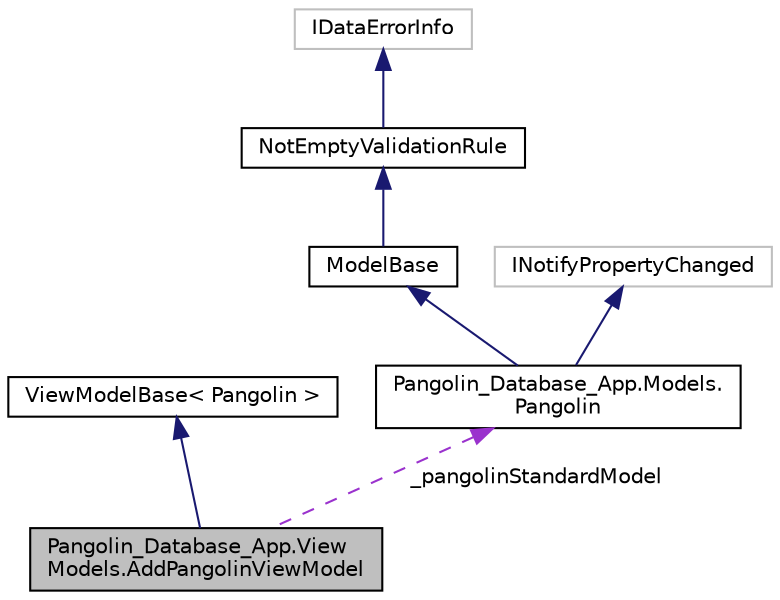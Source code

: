 digraph "Pangolin_Database_App.ViewModels.AddPangolinViewModel"
{
 // LATEX_PDF_SIZE
  edge [fontname="Helvetica",fontsize="10",labelfontname="Helvetica",labelfontsize="10"];
  node [fontname="Helvetica",fontsize="10",shape=record];
  Node1 [label="Pangolin_Database_App.View\lModels.AddPangolinViewModel",height=0.2,width=0.4,color="black", fillcolor="grey75", style="filled", fontcolor="black",tooltip=" "];
  Node2 -> Node1 [dir="back",color="midnightblue",fontsize="10",style="solid"];
  Node2 [label="ViewModelBase\< Pangolin \>",height=0.2,width=0.4,color="black", fillcolor="white", style="filled",URL="$class_pangolin___database___app_1_1_view_models_1_1_view_model_base.html",tooltip=" "];
  Node3 -> Node1 [dir="back",color="darkorchid3",fontsize="10",style="dashed",label=" _pangolinStandardModel" ];
  Node3 [label="Pangolin_Database_App.Models.\lPangolin",height=0.2,width=0.4,color="black", fillcolor="white", style="filled",URL="$class_pangolin___database___app_1_1_models_1_1_pangolin.html",tooltip=" "];
  Node4 -> Node3 [dir="back",color="midnightblue",fontsize="10",style="solid"];
  Node4 [label="ModelBase",height=0.2,width=0.4,color="black", fillcolor="white", style="filled",URL="$class_pangolin___database___app_1_1_models_1_1_model_base.html",tooltip=" "];
  Node5 -> Node4 [dir="back",color="midnightblue",fontsize="10",style="solid"];
  Node5 [label="NotEmptyValidationRule",height=0.2,width=0.4,color="black", fillcolor="white", style="filled",URL="$class_pangolin___database___app_1_1_util_1_1_not_empty_validation_rule.html",tooltip=" "];
  Node6 -> Node5 [dir="back",color="midnightblue",fontsize="10",style="solid"];
  Node6 [label="IDataErrorInfo",height=0.2,width=0.4,color="grey75", fillcolor="white", style="filled",tooltip=" "];
  Node7 -> Node3 [dir="back",color="midnightblue",fontsize="10",style="solid"];
  Node7 [label="INotifyPropertyChanged",height=0.2,width=0.4,color="grey75", fillcolor="white", style="filled",tooltip=" "];
}
